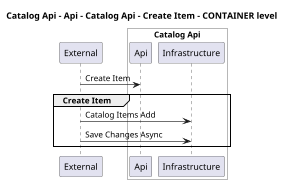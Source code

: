 @startuml
skinparam dpi 60

title Catalog Api - Api - Catalog Api - Create Item - CONTAINER level

participant "External" as C4InterFlow.SoftwareSystems.ExternalSystem

box "Catalog Api" #White
    participant "Api" as dotnet.eShop.Architecture.SoftwareSystems.CatalogApi.Containers.Api
    participant "Infrastructure" as dotnet.eShop.Architecture.SoftwareSystems.CatalogApi.Containers.Infrastructure
end box


C4InterFlow.SoftwareSystems.ExternalSystem -> dotnet.eShop.Architecture.SoftwareSystems.CatalogApi.Containers.Api : Create Item
group Create Item
C4InterFlow.SoftwareSystems.ExternalSystem -> dotnet.eShop.Architecture.SoftwareSystems.CatalogApi.Containers.Infrastructure : Catalog Items Add
C4InterFlow.SoftwareSystems.ExternalSystem -> dotnet.eShop.Architecture.SoftwareSystems.CatalogApi.Containers.Infrastructure : Save Changes Async
end


@enduml
